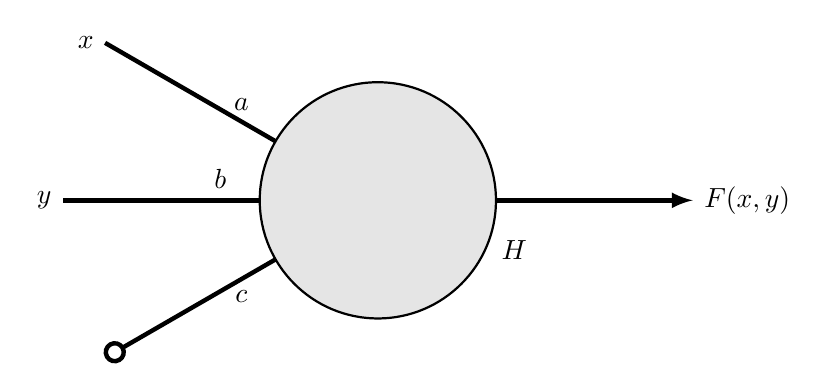 \begin{tikzpicture}[scale=0.5]

\draw[thick,fill=black!10] (0,0) circle (3);
\draw[ultra thick]  (150:3) -- (150:8)node[pos=0.2,above]{$a$} node[left]{$x$};
\draw[ultra thick]  (180:3) -- (180:8)node[pos=0.2,above]{$b$} node[left]{$y$};
\draw[-o,ultra thick]  (210:3) -- (210:8) node[pos=0.2,below]{$c$};
\draw[->,>=latex,ultra thick] (0:3) --  (8,0) node[right] {$F(x,y)$};
\node[below right] at (-15:3) {$H$};

\end{tikzpicture}  